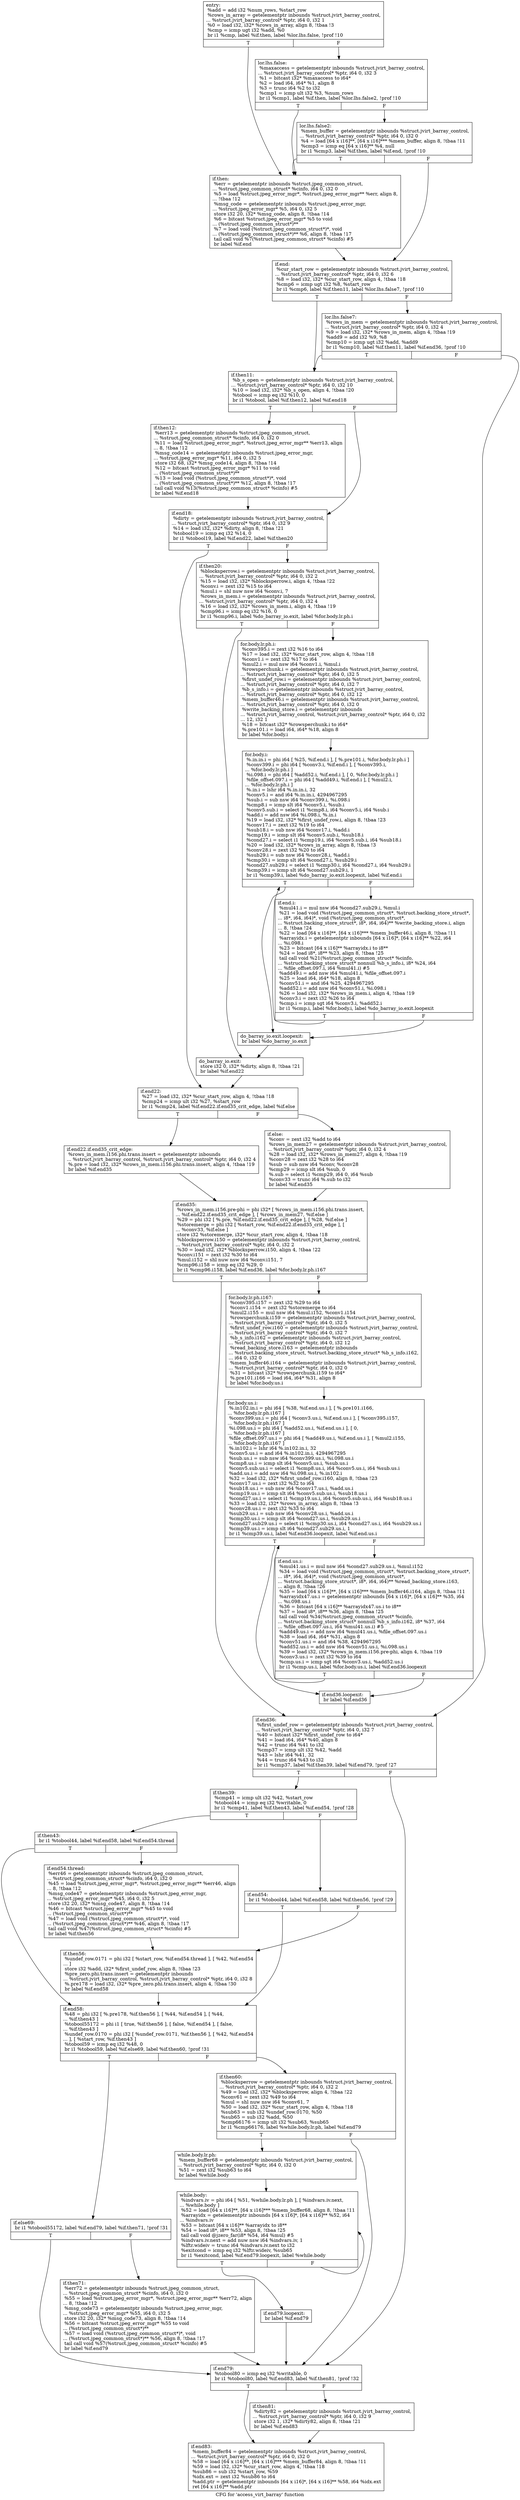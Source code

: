 digraph "CFG for 'access_virt_barray' function" {
	label="CFG for 'access_virt_barray' function";

	Node0x57b7e20 [shape=record,label="{entry:\l  %add = add i32 %num_rows, %start_row\l  %rows_in_array = getelementptr inbounds %struct.jvirt_barray_control,\l... %struct.jvirt_barray_control* %ptr, i64 0, i32 1\l  %0 = load i32, i32* %rows_in_array, align 8, !tbaa !3\l  %cmp = icmp ugt i32 %add, %0\l  br i1 %cmp, label %if.then, label %lor.lhs.false, !prof !10\l|{<s0>T|<s1>F}}"];
	Node0x57b7e20:s0 -> Node0x5794210;
	Node0x57b7e20:s1 -> Node0x57942e0;
	Node0x57942e0 [shape=record,label="{lor.lhs.false:                                    \l  %maxaccess = getelementptr inbounds %struct.jvirt_barray_control,\l... %struct.jvirt_barray_control* %ptr, i64 0, i32 3\l  %1 = bitcast i32* %maxaccess to i64*\l  %2 = load i64, i64* %1, align 8\l  %3 = trunc i64 %2 to i32\l  %cmp1 = icmp ult i32 %3, %num_rows\l  br i1 %cmp1, label %if.then, label %lor.lhs.false2, !prof !10\l|{<s0>T|<s1>F}}"];
	Node0x57942e0:s0 -> Node0x5794210;
	Node0x57942e0:s1 -> Node0x5793dd0;
	Node0x5793dd0 [shape=record,label="{lor.lhs.false2:                                   \l  %mem_buffer = getelementptr inbounds %struct.jvirt_barray_control,\l... %struct.jvirt_barray_control* %ptr, i64 0, i32 0\l  %4 = load [64 x i16]**, [64 x i16]*** %mem_buffer, align 8, !tbaa !11\l  %cmp3 = icmp eq [64 x i16]** %4, null\l  br i1 %cmp3, label %if.then, label %if.end, !prof !10\l|{<s0>T|<s1>F}}"];
	Node0x5793dd0:s0 -> Node0x5794210;
	Node0x5793dd0:s1 -> Node0x57c18f0;
	Node0x5794210 [shape=record,label="{if.then:                                          \l  %err = getelementptr inbounds %struct.jpeg_common_struct,\l... %struct.jpeg_common_struct* %cinfo, i64 0, i32 0\l  %5 = load %struct.jpeg_error_mgr*, %struct.jpeg_error_mgr** %err, align 8,\l... !tbaa !12\l  %msg_code = getelementptr inbounds %struct.jpeg_error_mgr,\l... %struct.jpeg_error_mgr* %5, i64 0, i32 5\l  store i32 20, i32* %msg_code, align 8, !tbaa !14\l  %6 = bitcast %struct.jpeg_error_mgr* %5 to void\l... (%struct.jpeg_common_struct*)**\l  %7 = load void (%struct.jpeg_common_struct*)*, void\l... (%struct.jpeg_common_struct*)** %6, align 8, !tbaa !17\l  tail call void %7(%struct.jpeg_common_struct* %cinfo) #5\l  br label %if.end\l}"];
	Node0x5794210 -> Node0x57c18f0;
	Node0x57c18f0 [shape=record,label="{if.end:                                           \l  %cur_start_row = getelementptr inbounds %struct.jvirt_barray_control,\l... %struct.jvirt_barray_control* %ptr, i64 0, i32 6\l  %8 = load i32, i32* %cur_start_row, align 4, !tbaa !18\l  %cmp6 = icmp ugt i32 %8, %start_row\l  br i1 %cmp6, label %if.then11, label %lor.lhs.false7, !prof !10\l|{<s0>T|<s1>F}}"];
	Node0x57c18f0:s0 -> Node0x57c1820;
	Node0x57c18f0:s1 -> Node0x57c26f0;
	Node0x57c26f0 [shape=record,label="{lor.lhs.false7:                                   \l  %rows_in_mem = getelementptr inbounds %struct.jvirt_barray_control,\l... %struct.jvirt_barray_control* %ptr, i64 0, i32 4\l  %9 = load i32, i32* %rows_in_mem, align 4, !tbaa !19\l  %add9 = add i32 %9, %8\l  %cmp10 = icmp ugt i32 %add, %add9\l  br i1 %cmp10, label %if.then11, label %if.end36, !prof !10\l|{<s0>T|<s1>F}}"];
	Node0x57c26f0:s0 -> Node0x57c1820;
	Node0x57c26f0:s1 -> Node0x57c0fb0;
	Node0x57c1820 [shape=record,label="{if.then11:                                        \l  %b_s_open = getelementptr inbounds %struct.jvirt_barray_control,\l... %struct.jvirt_barray_control* %ptr, i64 0, i32 10\l  %10 = load i32, i32* %b_s_open, align 4, !tbaa !20\l  %tobool = icmp eq i32 %10, 0\l  br i1 %tobool, label %if.then12, label %if.end18\l|{<s0>T|<s1>F}}"];
	Node0x57c1820:s0 -> Node0x57c2ed0;
	Node0x57c1820:s1 -> Node0x57c2fb0;
	Node0x57c2ed0 [shape=record,label="{if.then12:                                        \l  %err13 = getelementptr inbounds %struct.jpeg_common_struct,\l... %struct.jpeg_common_struct* %cinfo, i64 0, i32 0\l  %11 = load %struct.jpeg_error_mgr*, %struct.jpeg_error_mgr** %err13, align\l... 8, !tbaa !12\l  %msg_code14 = getelementptr inbounds %struct.jpeg_error_mgr,\l... %struct.jpeg_error_mgr* %11, i64 0, i32 5\l  store i32 68, i32* %msg_code14, align 8, !tbaa !14\l  %12 = bitcast %struct.jpeg_error_mgr* %11 to void\l... (%struct.jpeg_common_struct*)**\l  %13 = load void (%struct.jpeg_common_struct*)*, void\l... (%struct.jpeg_common_struct*)** %12, align 8, !tbaa !17\l  tail call void %13(%struct.jpeg_common_struct* %cinfo) #5\l  br label %if.end18\l}"];
	Node0x57c2ed0 -> Node0x57c2fb0;
	Node0x57c2fb0 [shape=record,label="{if.end18:                                         \l  %dirty = getelementptr inbounds %struct.jvirt_barray_control,\l... %struct.jvirt_barray_control* %ptr, i64 0, i32 9\l  %14 = load i32, i32* %dirty, align 8, !tbaa !21\l  %tobool19 = icmp eq i32 %14, 0\l  br i1 %tobool19, label %if.end22, label %if.then20\l|{<s0>T|<s1>F}}"];
	Node0x57c2fb0:s0 -> Node0x5798db0;
	Node0x57c2fb0:s1 -> Node0x5798e90;
	Node0x5798e90 [shape=record,label="{if.then20:                                        \l  %blocksperrow.i = getelementptr inbounds %struct.jvirt_barray_control,\l... %struct.jvirt_barray_control* %ptr, i64 0, i32 2\l  %15 = load i32, i32* %blocksperrow.i, align 4, !tbaa !22\l  %conv.i = zext i32 %15 to i64\l  %mul.i = shl nuw nsw i64 %conv.i, 7\l  %rows_in_mem.i = getelementptr inbounds %struct.jvirt_barray_control,\l... %struct.jvirt_barray_control* %ptr, i64 0, i32 4\l  %16 = load i32, i32* %rows_in_mem.i, align 4, !tbaa !19\l  %cmp96.i = icmp eq i32 %16, 0\l  br i1 %cmp96.i, label %do_barray_io.exit, label %for.body.lr.ph.i\l|{<s0>T|<s1>F}}"];
	Node0x5798e90:s0 -> Node0x57c4be0;
	Node0x5798e90:s1 -> Node0x57c4cc0;
	Node0x57c4cc0 [shape=record,label="{for.body.lr.ph.i:                                 \l  %conv395.i = zext i32 %16 to i64\l  %17 = load i32, i32* %cur_start_row, align 4, !tbaa !18\l  %conv1.i = zext i32 %17 to i64\l  %mul2.i = mul nsw i64 %conv1.i, %mul.i\l  %rowsperchunk.i = getelementptr inbounds %struct.jvirt_barray_control,\l... %struct.jvirt_barray_control* %ptr, i64 0, i32 5\l  %first_undef_row.i = getelementptr inbounds %struct.jvirt_barray_control,\l... %struct.jvirt_barray_control* %ptr, i64 0, i32 7\l  %b_s_info.i = getelementptr inbounds %struct.jvirt_barray_control,\l... %struct.jvirt_barray_control* %ptr, i64 0, i32 12\l  %mem_buffer46.i = getelementptr inbounds %struct.jvirt_barray_control,\l... %struct.jvirt_barray_control* %ptr, i64 0, i32 0\l  %write_backing_store.i = getelementptr inbounds\l... %struct.jvirt_barray_control, %struct.jvirt_barray_control* %ptr, i64 0, i32\l... 12, i32 1\l  %18 = bitcast i32* %rowsperchunk.i to i64*\l  %.pre101.i = load i64, i64* %18, align 8\l  br label %for.body.i\l}"];
	Node0x57c4cc0 -> Node0x57c5830;
	Node0x57c5830 [shape=record,label="{for.body.i:                                       \l  %.in.in.i = phi i64 [ %25, %if.end.i ], [ %.pre101.i, %for.body.lr.ph.i ]\l  %conv399.i = phi i64 [ %conv3.i, %if.end.i ], [ %conv395.i,\l... %for.body.lr.ph.i ]\l  %i.098.i = phi i64 [ %add52.i, %if.end.i ], [ 0, %for.body.lr.ph.i ]\l  %file_offset.097.i = phi i64 [ %add49.i, %if.end.i ], [ %mul2.i,\l... %for.body.lr.ph.i ]\l  %.in.i = lshr i64 %.in.in.i, 32\l  %conv5.i = and i64 %.in.in.i, 4294967295\l  %sub.i = sub nsw i64 %conv399.i, %i.098.i\l  %cmp8.i = icmp slt i64 %conv5.i, %sub.i\l  %conv5.sub.i = select i1 %cmp8.i, i64 %conv5.i, i64 %sub.i\l  %add.i = add nsw i64 %i.098.i, %.in.i\l  %19 = load i32, i32* %first_undef_row.i, align 8, !tbaa !23\l  %conv17.i = zext i32 %19 to i64\l  %sub18.i = sub nsw i64 %conv17.i, %add.i\l  %cmp19.i = icmp slt i64 %conv5.sub.i, %sub18.i\l  %cond27.i = select i1 %cmp19.i, i64 %conv5.sub.i, i64 %sub18.i\l  %20 = load i32, i32* %rows_in_array, align 8, !tbaa !3\l  %conv28.i = zext i32 %20 to i64\l  %sub29.i = sub nsw i64 %conv28.i, %add.i\l  %cmp30.i = icmp slt i64 %cond27.i, %sub29.i\l  %cond27.sub29.i = select i1 %cmp30.i, i64 %cond27.i, i64 %sub29.i\l  %cmp39.i = icmp slt i64 %cond27.sub29.i, 1\l  br i1 %cmp39.i, label %do_barray_io.exit.loopexit, label %if.end.i\l|{<s0>T|<s1>F}}"];
	Node0x57c5830:s0 -> Node0x57c7090;
	Node0x57c5830:s1 -> Node0x57c59f0;
	Node0x57c59f0 [shape=record,label="{if.end.i:                                         \l  %mul41.i = mul nsw i64 %cond27.sub29.i, %mul.i\l  %21 = load void (%struct.jpeg_common_struct*, %struct.backing_store_struct*,\l... i8*, i64, i64)*, void (%struct.jpeg_common_struct*,\l... %struct.backing_store_struct*, i8*, i64, i64)** %write_backing_store.i, align\l... 8, !tbaa !24\l  %22 = load [64 x i16]**, [64 x i16]*** %mem_buffer46.i, align 8, !tbaa !11\l  %arrayidx.i = getelementptr inbounds [64 x i16]*, [64 x i16]** %22, i64\l... %i.098.i\l  %23 = bitcast [64 x i16]** %arrayidx.i to i8**\l  %24 = load i8*, i8** %23, align 8, !tbaa !25\l  tail call void %21(%struct.jpeg_common_struct* %cinfo,\l... %struct.backing_store_struct* nonnull %b_s_info.i, i8* %24, i64\l... %file_offset.097.i, i64 %mul41.i) #5\l  %add49.i = add nsw i64 %mul41.i, %file_offset.097.i\l  %25 = load i64, i64* %18, align 8\l  %conv51.i = and i64 %25, 4294967295\l  %add52.i = add nsw i64 %conv51.i, %i.098.i\l  %26 = load i32, i32* %rows_in_mem.i, align 4, !tbaa !19\l  %conv3.i = zext i32 %26 to i64\l  %cmp.i = icmp sgt i64 %conv3.i, %add52.i\l  br i1 %cmp.i, label %for.body.i, label %do_barray_io.exit.loopexit\l|{<s0>T|<s1>F}}"];
	Node0x57c59f0:s0 -> Node0x57c5830;
	Node0x57c59f0:s1 -> Node0x57c7090;
	Node0x57c7090 [shape=record,label="{do_barray_io.exit.loopexit:                       \l  br label %do_barray_io.exit\l}"];
	Node0x57c7090 -> Node0x57c4be0;
	Node0x57c4be0 [shape=record,label="{do_barray_io.exit:                                \l  store i32 0, i32* %dirty, align 8, !tbaa !21\l  br label %if.end22\l}"];
	Node0x57c4be0 -> Node0x5798db0;
	Node0x5798db0 [shape=record,label="{if.end22:                                         \l  %27 = load i32, i32* %cur_start_row, align 4, !tbaa !18\l  %cmp24 = icmp ult i32 %27, %start_row\l  br i1 %cmp24, label %if.end22.if.end35_crit_edge, label %if.else\l|{<s0>T|<s1>F}}"];
	Node0x5798db0:s0 -> Node0x57c7b80;
	Node0x5798db0:s1 -> Node0x57c7bd0;
	Node0x57c7b80 [shape=record,label="{if.end22.if.end35_crit_edge:                      \l  %rows_in_mem.i156.phi.trans.insert = getelementptr inbounds\l... %struct.jvirt_barray_control, %struct.jvirt_barray_control* %ptr, i64 0, i32 4\l  %.pre = load i32, i32* %rows_in_mem.i156.phi.trans.insert, align 4, !tbaa !19\l  br label %if.end35\l}"];
	Node0x57c7b80 -> Node0x57c7e00;
	Node0x57c7bd0 [shape=record,label="{if.else:                                          \l  %conv = zext i32 %add to i64\l  %rows_in_mem27 = getelementptr inbounds %struct.jvirt_barray_control,\l... %struct.jvirt_barray_control* %ptr, i64 0, i32 4\l  %28 = load i32, i32* %rows_in_mem27, align 4, !tbaa !19\l  %conv28 = zext i32 %28 to i64\l  %sub = sub nsw i64 %conv, %conv28\l  %cmp29 = icmp slt i64 %sub, 0\l  %.sub = select i1 %cmp29, i64 0, i64 %sub\l  %conv33 = trunc i64 %.sub to i32\l  br label %if.end35\l}"];
	Node0x57c7bd0 -> Node0x57c7e00;
	Node0x57c7e00 [shape=record,label="{if.end35:                                         \l  %rows_in_mem.i156.pre-phi = phi i32* [ %rows_in_mem.i156.phi.trans.insert,\l... %if.end22.if.end35_crit_edge ], [ %rows_in_mem27, %if.else ]\l  %29 = phi i32 [ %.pre, %if.end22.if.end35_crit_edge ], [ %28, %if.else ]\l  %storemerge = phi i32 [ %start_row, %if.end22.if.end35_crit_edge ], [\l... %conv33, %if.else ]\l  store i32 %storemerge, i32* %cur_start_row, align 4, !tbaa !18\l  %blocksperrow.i150 = getelementptr inbounds %struct.jvirt_barray_control,\l... %struct.jvirt_barray_control* %ptr, i64 0, i32 2\l  %30 = load i32, i32* %blocksperrow.i150, align 4, !tbaa !22\l  %conv.i151 = zext i32 %30 to i64\l  %mul.i152 = shl nuw nsw i64 %conv.i151, 7\l  %cmp96.i158 = icmp eq i32 %29, 0\l  br i1 %cmp96.i158, label %if.end36, label %for.body.lr.ph.i167\l|{<s0>T|<s1>F}}"];
	Node0x57c7e00:s0 -> Node0x57c0fb0;
	Node0x57c7e00:s1 -> Node0x57c5580;
	Node0x57c5580 [shape=record,label="{for.body.lr.ph.i167:                              \l  %conv395.i157 = zext i32 %29 to i64\l  %conv1.i154 = zext i32 %storemerge to i64\l  %mul2.i155 = mul nsw i64 %mul.i152, %conv1.i154\l  %rowsperchunk.i159 = getelementptr inbounds %struct.jvirt_barray_control,\l... %struct.jvirt_barray_control* %ptr, i64 0, i32 5\l  %first_undef_row.i160 = getelementptr inbounds %struct.jvirt_barray_control,\l... %struct.jvirt_barray_control* %ptr, i64 0, i32 7\l  %b_s_info.i162 = getelementptr inbounds %struct.jvirt_barray_control,\l... %struct.jvirt_barray_control* %ptr, i64 0, i32 12\l  %read_backing_store.i163 = getelementptr inbounds\l... %struct.backing_store_struct, %struct.backing_store_struct* %b_s_info.i162,\l... i64 0, i32 0\l  %mem_buffer46.i164 = getelementptr inbounds %struct.jvirt_barray_control,\l... %struct.jvirt_barray_control* %ptr, i64 0, i32 0\l  %31 = bitcast i32* %rowsperchunk.i159 to i64*\l  %.pre101.i166 = load i64, i64* %31, align 8\l  br label %for.body.us.i\l}"];
	Node0x57c5580 -> Node0x57c96d0;
	Node0x57c96d0 [shape=record,label="{for.body.us.i:                                    \l  %.in102.in.i = phi i64 [ %38, %if.end.us.i ], [ %.pre101.i166,\l... %for.body.lr.ph.i167 ]\l  %conv399.us.i = phi i64 [ %conv3.us.i, %if.end.us.i ], [ %conv395.i157,\l... %for.body.lr.ph.i167 ]\l  %i.098.us.i = phi i64 [ %add52.us.i, %if.end.us.i ], [ 0,\l... %for.body.lr.ph.i167 ]\l  %file_offset.097.us.i = phi i64 [ %add49.us.i, %if.end.us.i ], [ %mul2.i155,\l... %for.body.lr.ph.i167 ]\l  %.in102.i = lshr i64 %.in102.in.i, 32\l  %conv5.us.i = and i64 %.in102.in.i, 4294967295\l  %sub.us.i = sub nsw i64 %conv399.us.i, %i.098.us.i\l  %cmp8.us.i = icmp slt i64 %conv5.us.i, %sub.us.i\l  %conv5.sub.us.i = select i1 %cmp8.us.i, i64 %conv5.us.i, i64 %sub.us.i\l  %add.us.i = add nsw i64 %i.098.us.i, %.in102.i\l  %32 = load i32, i32* %first_undef_row.i160, align 8, !tbaa !23\l  %conv17.us.i = zext i32 %32 to i64\l  %sub18.us.i = sub nsw i64 %conv17.us.i, %add.us.i\l  %cmp19.us.i = icmp slt i64 %conv5.sub.us.i, %sub18.us.i\l  %cond27.us.i = select i1 %cmp19.us.i, i64 %conv5.sub.us.i, i64 %sub18.us.i\l  %33 = load i32, i32* %rows_in_array, align 8, !tbaa !3\l  %conv28.us.i = zext i32 %33 to i64\l  %sub29.us.i = sub nsw i64 %conv28.us.i, %add.us.i\l  %cmp30.us.i = icmp slt i64 %cond27.us.i, %sub29.us.i\l  %cond27.sub29.us.i = select i1 %cmp30.us.i, i64 %cond27.us.i, i64 %sub29.us.i\l  %cmp39.us.i = icmp slt i64 %cond27.sub29.us.i, 1\l  br i1 %cmp39.us.i, label %if.end36.loopexit, label %if.end.us.i\l|{<s0>T|<s1>F}}"];
	Node0x57c96d0:s0 -> Node0x57caaf0;
	Node0x57c96d0:s1 -> Node0x57c9850;
	Node0x57c9850 [shape=record,label="{if.end.us.i:                                      \l  %mul41.us.i = mul nsw i64 %cond27.sub29.us.i, %mul.i152\l  %34 = load void (%struct.jpeg_common_struct*, %struct.backing_store_struct*,\l... i8*, i64, i64)*, void (%struct.jpeg_common_struct*,\l... %struct.backing_store_struct*, i8*, i64, i64)** %read_backing_store.i163,\l... align 8, !tbaa !26\l  %35 = load [64 x i16]**, [64 x i16]*** %mem_buffer46.i164, align 8, !tbaa !11\l  %arrayidx47.us.i = getelementptr inbounds [64 x i16]*, [64 x i16]** %35, i64\l... %i.098.us.i\l  %36 = bitcast [64 x i16]** %arrayidx47.us.i to i8**\l  %37 = load i8*, i8** %36, align 8, !tbaa !25\l  tail call void %34(%struct.jpeg_common_struct* %cinfo,\l... %struct.backing_store_struct* nonnull %b_s_info.i162, i8* %37, i64\l... %file_offset.097.us.i, i64 %mul41.us.i) #5\l  %add49.us.i = add nsw i64 %mul41.us.i, %file_offset.097.us.i\l  %38 = load i64, i64* %31, align 8\l  %conv51.us.i = and i64 %38, 4294967295\l  %add52.us.i = add nsw i64 %conv51.us.i, %i.098.us.i\l  %39 = load i32, i32* %rows_in_mem.i156.pre-phi, align 4, !tbaa !19\l  %conv3.us.i = zext i32 %39 to i64\l  %cmp.us.i = icmp sgt i64 %conv3.us.i, %add52.us.i\l  br i1 %cmp.us.i, label %for.body.us.i, label %if.end36.loopexit\l|{<s0>T|<s1>F}}"];
	Node0x57c9850:s0 -> Node0x57c96d0;
	Node0x57c9850:s1 -> Node0x57caaf0;
	Node0x57caaf0 [shape=record,label="{if.end36.loopexit:                                \l  br label %if.end36\l}"];
	Node0x57caaf0 -> Node0x57c0fb0;
	Node0x57c0fb0 [shape=record,label="{if.end36:                                         \l  %first_undef_row = getelementptr inbounds %struct.jvirt_barray_control,\l... %struct.jvirt_barray_control* %ptr, i64 0, i32 7\l  %40 = bitcast i32* %first_undef_row to i64*\l  %41 = load i64, i64* %40, align 8\l  %42 = trunc i64 %41 to i32\l  %cmp37 = icmp ult i32 %42, %add\l  %43 = lshr i64 %41, 32\l  %44 = trunc i64 %43 to i32\l  br i1 %cmp37, label %if.then39, label %if.end79, !prof !27\l|{<s0>T|<s1>F}}"];
	Node0x57c0fb0:s0 -> Node0x57cb740;
	Node0x57c0fb0:s1 -> Node0x57cb820;
	Node0x57cb740 [shape=record,label="{if.then39:                                        \l  %cmp41 = icmp ult i32 %42, %start_row\l  %tobool44 = icmp eq i32 %writable, 0\l  br i1 %cmp41, label %if.then43, label %if.end54, !prof !28\l|{<s0>T|<s1>F}}"];
	Node0x57cb740:s0 -> Node0x57cbb50;
	Node0x57cb740:s1 -> Node0x57cbbd0;
	Node0x57cbb50 [shape=record,label="{if.then43:                                        \l  br i1 %tobool44, label %if.end58, label %if.end54.thread\l|{<s0>T|<s1>F}}"];
	Node0x57cbb50:s0 -> Node0x57cbdf0;
	Node0x57cbb50:s1 -> Node0x57cbe70;
	Node0x57cbe70 [shape=record,label="{if.end54.thread:                                  \l  %err46 = getelementptr inbounds %struct.jpeg_common_struct,\l... %struct.jpeg_common_struct* %cinfo, i64 0, i32 0\l  %45 = load %struct.jpeg_error_mgr*, %struct.jpeg_error_mgr** %err46, align\l... 8, !tbaa !12\l  %msg_code47 = getelementptr inbounds %struct.jpeg_error_mgr,\l... %struct.jpeg_error_mgr* %45, i64 0, i32 5\l  store i32 20, i32* %msg_code47, align 8, !tbaa !14\l  %46 = bitcast %struct.jpeg_error_mgr* %45 to void\l... (%struct.jpeg_common_struct*)**\l  %47 = load void (%struct.jpeg_common_struct*)*, void\l... (%struct.jpeg_common_struct*)** %46, align 8, !tbaa !17\l  tail call void %47(%struct.jpeg_common_struct* %cinfo) #5\l  br label %if.then56\l}"];
	Node0x57cbe70 -> Node0x57cc390;
	Node0x57cbbd0 [shape=record,label="{if.end54:                                         \l  br i1 %tobool44, label %if.end58, label %if.then56, !prof !29\l|{<s0>T|<s1>F}}"];
	Node0x57cbbd0:s0 -> Node0x57cbdf0;
	Node0x57cbbd0:s1 -> Node0x57cc390;
	Node0x57cc390 [shape=record,label="{if.then56:                                        \l  %undef_row.0171 = phi i32 [ %start_row, %if.end54.thread ], [ %42, %if.end54\l... ]\l  store i32 %add, i32* %first_undef_row, align 8, !tbaa !23\l  %pre_zero.phi.trans.insert = getelementptr inbounds\l... %struct.jvirt_barray_control, %struct.jvirt_barray_control* %ptr, i64 0, i32 8\l  %.pre178 = load i32, i32* %pre_zero.phi.trans.insert, align 4, !tbaa !30\l  br label %if.end58\l}"];
	Node0x57cc390 -> Node0x57cbdf0;
	Node0x57cbdf0 [shape=record,label="{if.end58:                                         \l  %48 = phi i32 [ %.pre178, %if.then56 ], [ %44, %if.end54 ], [ %44,\l... %if.then43 ]\l  %tobool55172 = phi i1 [ true, %if.then56 ], [ false, %if.end54 ], [ false,\l... %if.then43 ]\l  %undef_row.0170 = phi i32 [ %undef_row.0171, %if.then56 ], [ %42, %if.end54\l... ], [ %start_row, %if.then43 ]\l  %tobool59 = icmp eq i32 %48, 0\l  br i1 %tobool59, label %if.else69, label %if.then60, !prof !31\l|{<s0>T|<s1>F}}"];
	Node0x57cbdf0:s0 -> Node0x57cd200;
	Node0x57cbdf0:s1 -> Node0x57cd2e0;
	Node0x57cd2e0 [shape=record,label="{if.then60:                                        \l  %blocksperrow = getelementptr inbounds %struct.jvirt_barray_control,\l... %struct.jvirt_barray_control* %ptr, i64 0, i32 2\l  %49 = load i32, i32* %blocksperrow, align 4, !tbaa !22\l  %conv61 = zext i32 %49 to i64\l  %mul = shl nuw nsw i64 %conv61, 7\l  %50 = load i32, i32* %cur_start_row, align 4, !tbaa !18\l  %sub63 = sub i32 %undef_row.0170, %50\l  %sub65 = sub i32 %add, %50\l  %cmp66176 = icmp ult i32 %sub63, %sub65\l  br i1 %cmp66176, label %while.body.lr.ph, label %if.end79\l|{<s0>T|<s1>F}}"];
	Node0x57cd2e0:s0 -> Node0x57cd9f0;
	Node0x57cd2e0:s1 -> Node0x57cb820;
	Node0x57cd9f0 [shape=record,label="{while.body.lr.ph:                                 \l  %mem_buffer68 = getelementptr inbounds %struct.jvirt_barray_control,\l... %struct.jvirt_barray_control* %ptr, i64 0, i32 0\l  %51 = zext i32 %sub63 to i64\l  br label %while.body\l}"];
	Node0x57cd9f0 -> Node0x57cdc50;
	Node0x57cdc50 [shape=record,label="{while.body:                                       \l  %indvars.iv = phi i64 [ %51, %while.body.lr.ph ], [ %indvars.iv.next,\l... %while.body ]\l  %52 = load [64 x i16]**, [64 x i16]*** %mem_buffer68, align 8, !tbaa !11\l  %arrayidx = getelementptr inbounds [64 x i16]*, [64 x i16]** %52, i64\l... %indvars.iv\l  %53 = bitcast [64 x i16]** %arrayidx to i8**\l  %54 = load i8*, i8** %53, align 8, !tbaa !25\l  tail call void @jzero_far(i8* %54, i64 %mul) #5\l  %indvars.iv.next = add nuw nsw i64 %indvars.iv, 1\l  %lftr.wideiv = trunc i64 %indvars.iv.next to i32\l  %exitcond = icmp eq i32 %lftr.wideiv, %sub65\l  br i1 %exitcond, label %if.end79.loopexit, label %while.body\l|{<s0>T|<s1>F}}"];
	Node0x57cdc50:s0 -> Node0x57ce350;
	Node0x57cdc50:s1 -> Node0x57cdc50;
	Node0x57cd200 [shape=record,label="{if.else69:                                        \l  br i1 %tobool55172, label %if.end79, label %if.then71, !prof !31\l|{<s0>T|<s1>F}}"];
	Node0x57cd200:s0 -> Node0x57cb820;
	Node0x57cd200:s1 -> Node0x57ce4c0;
	Node0x57ce4c0 [shape=record,label="{if.then71:                                        \l  %err72 = getelementptr inbounds %struct.jpeg_common_struct,\l... %struct.jpeg_common_struct* %cinfo, i64 0, i32 0\l  %55 = load %struct.jpeg_error_mgr*, %struct.jpeg_error_mgr** %err72, align\l... 8, !tbaa !12\l  %msg_code73 = getelementptr inbounds %struct.jpeg_error_mgr,\l... %struct.jpeg_error_mgr* %55, i64 0, i32 5\l  store i32 20, i32* %msg_code73, align 8, !tbaa !14\l  %56 = bitcast %struct.jpeg_error_mgr* %55 to void\l... (%struct.jpeg_common_struct*)**\l  %57 = load void (%struct.jpeg_common_struct*)*, void\l... (%struct.jpeg_common_struct*)** %56, align 8, !tbaa !17\l  tail call void %57(%struct.jpeg_common_struct* %cinfo) #5\l  br label %if.end79\l}"];
	Node0x57ce4c0 -> Node0x57cb820;
	Node0x57ce350 [shape=record,label="{if.end79.loopexit:                                \l  br label %if.end79\l}"];
	Node0x57ce350 -> Node0x57cb820;
	Node0x57cb820 [shape=record,label="{if.end79:                                         \l  %tobool80 = icmp eq i32 %writable, 0\l  br i1 %tobool80, label %if.end83, label %if.then81, !prof !32\l|{<s0>T|<s1>F}}"];
	Node0x57cb820:s0 -> Node0x57cf060;
	Node0x57cb820:s1 -> Node0x57cf0e0;
	Node0x57cf0e0 [shape=record,label="{if.then81:                                        \l  %dirty82 = getelementptr inbounds %struct.jvirt_barray_control,\l... %struct.jvirt_barray_control* %ptr, i64 0, i32 9\l  store i32 1, i32* %dirty82, align 8, !tbaa !21\l  br label %if.end83\l}"];
	Node0x57cf0e0 -> Node0x57cf060;
	Node0x57cf060 [shape=record,label="{if.end83:                                         \l  %mem_buffer84 = getelementptr inbounds %struct.jvirt_barray_control,\l... %struct.jvirt_barray_control* %ptr, i64 0, i32 0\l  %58 = load [64 x i16]**, [64 x i16]*** %mem_buffer84, align 8, !tbaa !11\l  %59 = load i32, i32* %cur_start_row, align 4, !tbaa !18\l  %sub86 = sub i32 %start_row, %59\l  %idx.ext = zext i32 %sub86 to i64\l  %add.ptr = getelementptr inbounds [64 x i16]*, [64 x i16]** %58, i64 %idx.ext\l  ret [64 x i16]** %add.ptr\l}"];
}
